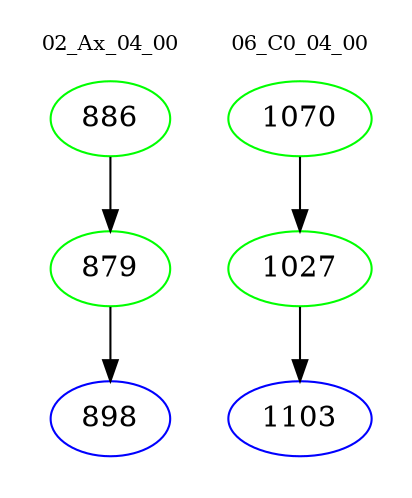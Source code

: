 digraph{
subgraph cluster_0 {
color = white
label = "02_Ax_04_00";
fontsize=10;
T0_886 [label="886", color="green"]
T0_886 -> T0_879 [color="black"]
T0_879 [label="879", color="green"]
T0_879 -> T0_898 [color="black"]
T0_898 [label="898", color="blue"]
}
subgraph cluster_1 {
color = white
label = "06_C0_04_00";
fontsize=10;
T1_1070 [label="1070", color="green"]
T1_1070 -> T1_1027 [color="black"]
T1_1027 [label="1027", color="green"]
T1_1027 -> T1_1103 [color="black"]
T1_1103 [label="1103", color="blue"]
}
}
